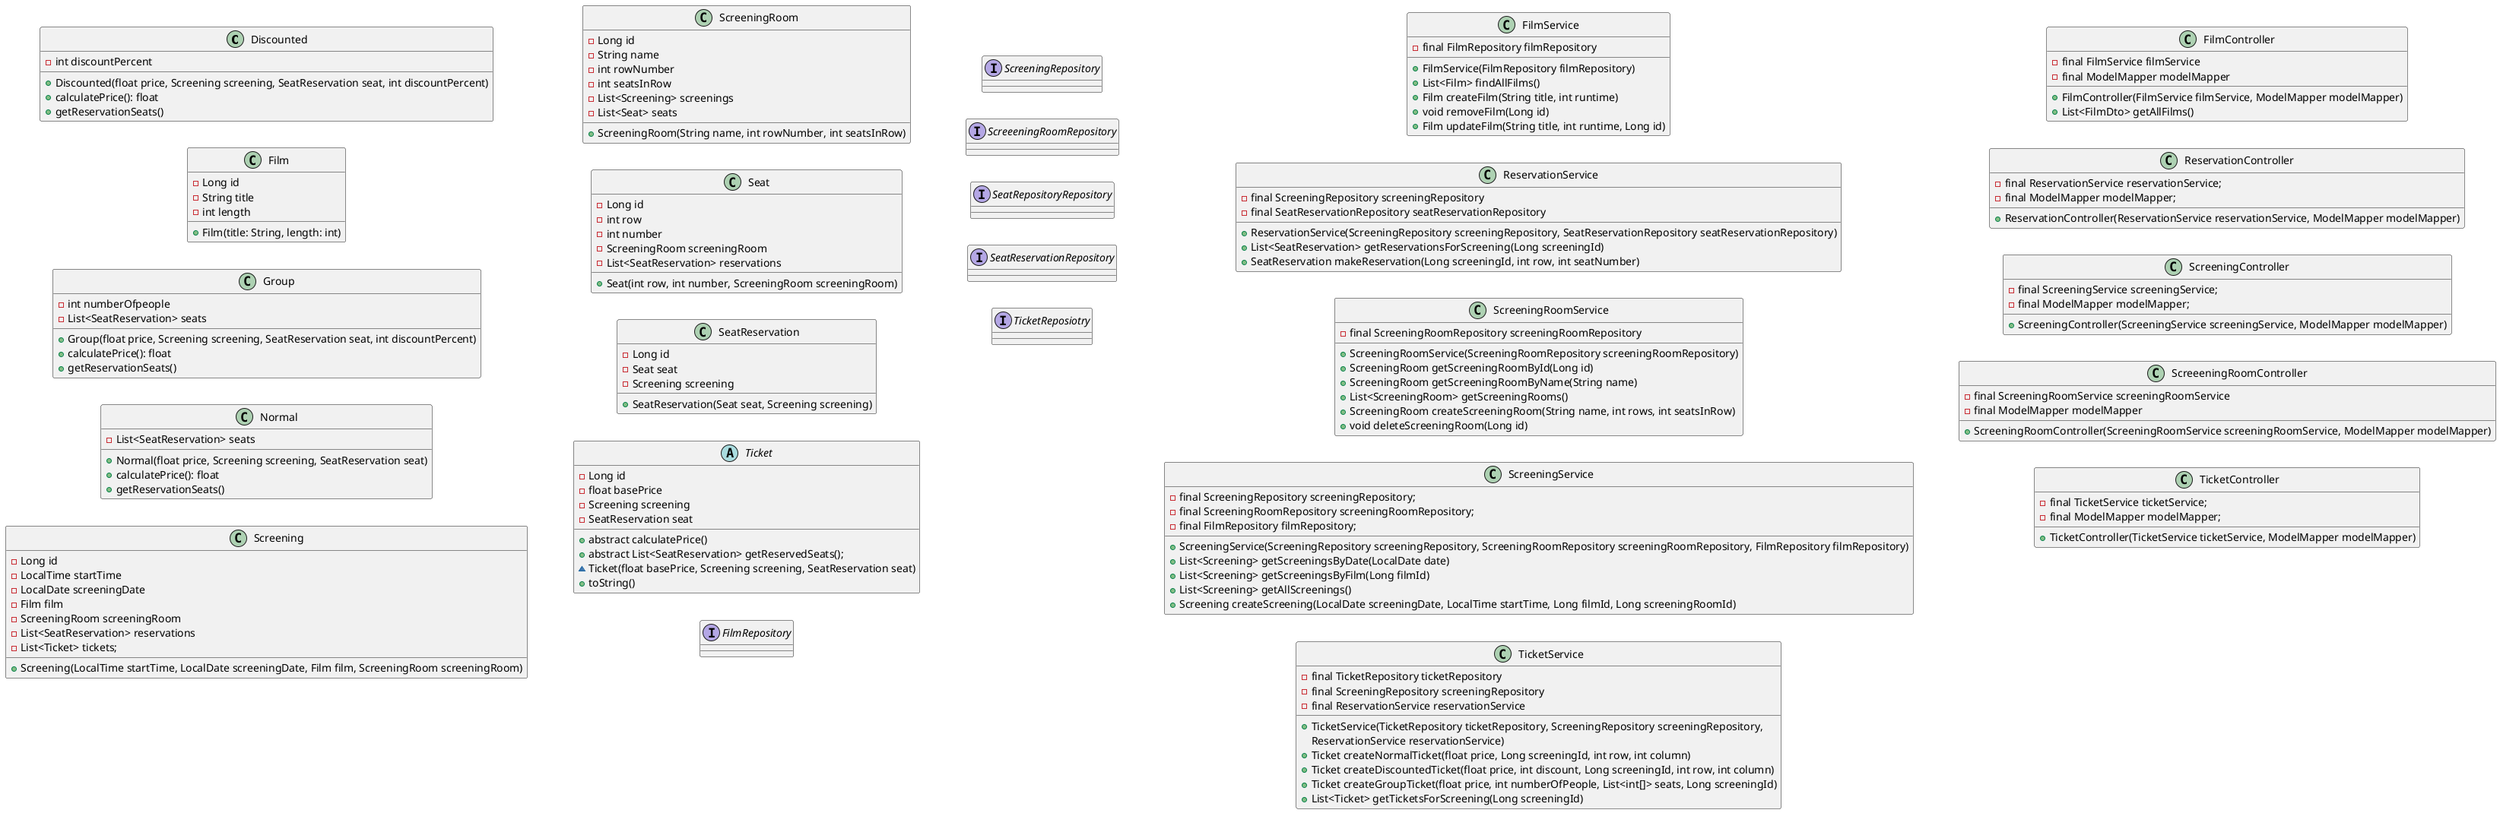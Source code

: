 @startuml classDiagram
left to right direction
class Discounted {
    -int discountPercent
    +Discounted(float price, Screening screening, SeatReservation seat, int discountPercent)
    +calculatePrice(): float
    +getReservationSeats()
}

class Film {
    -Long id
    -String title
    -int length
    +Film(title: String, length: int)
}

class Group {
    -int numberOfpeople
    -List<SeatReservation> seats
    +Group(float price, Screening screening, SeatReservation seat, int discountPercent)
    +calculatePrice(): float
    +getReservationSeats()
}

class Normal {
    -List<SeatReservation> seats
    +Normal(float price, Screening screening, SeatReservation seat)
    +calculatePrice(): float
    +getReservationSeats()
}

class Screening{
    -Long id
    -LocalTime startTime
    -LocalDate screeningDate
    -Film film
    -ScreeningRoom screeningRoom
    -List<SeatReservation> reservations
    -List<Ticket> tickets;
    +Screening(LocalTime startTime, LocalDate screeningDate, Film film, ScreeningRoom screeningRoom)
}

class ScreeningRoom{
    -Long id
    -String name
    -int rowNumber
    -int seatsInRow
    -List<Screening> screenings
    -List<Seat> seats
    +ScreeningRoom(String name, int rowNumber, int seatsInRow)
}

class Seat {
    -Long id
    -int row
    -int number
    -ScreeningRoom screeningRoom
    -List<SeatReservation> reservations
    +Seat(int row, int number, ScreeningRoom screeningRoom)
}

class SeatReservation {
    -Long id
    -Seat seat
    -Screening screening
    +SeatReservation(Seat seat, Screening screening)
}

abstract class Ticket {
    -Long id
    -float basePrice
    -Screening screening
    -SeatReservation seat
    +abstract calculatePrice()
    +abstract List<SeatReservation> getReservedSeats();
    ~Ticket(float basePrice, Screening screening, SeatReservation seat)
    +toString()
}

interface FilmRepository 
interface ScreeningRepository
interface ScreeeningRoomRepository
interface SeatRepositoryRepository
interface SeatReservationRepository
interface TicketReposiotry

class FilmService {
    -final FilmRepository filmRepository
    +FilmService(FilmRepository filmRepository)
    +List<Film> findAllFilms()
    +Film createFilm(String title, int runtime)
    +void removeFilm(Long id)
    +Film updateFilm(String title, int runtime, Long id)
}

class ReservationService {
    -final ScreeningRepository screeningRepository
    -final SeatReservationRepository seatReservationRepository
    +ReservationService(ScreeningRepository screeningRepository, SeatReservationRepository seatReservationRepository)
    +List<SeatReservation> getReservationsForScreening(Long screeningId)
    +SeatReservation makeReservation(Long screeningId, int row, int seatNumber) 
}

class ScreeningRoomService {
    -final ScreeningRoomRepository screeningRoomRepository
    +ScreeningRoomService(ScreeningRoomRepository screeningRoomRepository)
    +ScreeningRoom getScreeningRoomById(Long id)
    +ScreeningRoom getScreeningRoomByName(String name)
    +List<ScreeningRoom> getScreeningRooms()
    +ScreeningRoom createScreeningRoom(String name, int rows, int seatsInRow)
    +void deleteScreeningRoom(Long id)
}

class ScreeningService {
    -final ScreeningRepository screeningRepository;
    -final ScreeningRoomRepository screeningRoomRepository;
    -final FilmRepository filmRepository;
    +ScreeningService(ScreeningRepository screeningRepository, ScreeningRoomRepository screeningRoomRepository, FilmRepository filmRepository)
    +List<Screening> getScreeningsByDate(LocalDate date)
    +List<Screening> getScreeningsByFilm(Long filmId)
    +List<Screening> getAllScreenings()
    +Screening createScreening(LocalDate screeningDate, LocalTime startTime, Long filmId, Long screeningRoomId)
}

class TicketService {
    -final TicketRepository ticketRepository
    -final ScreeningRepository screeningRepository
    -final ReservationService reservationService
    +TicketService(TicketRepository ticketRepository, ScreeningRepository screeningRepository,
                         ReservationService reservationService)
    +Ticket createNormalTicket(float price, Long screeningId, int row, int column)
    +Ticket createDiscountedTicket(float price, int discount, Long screeningId, int row, int column)
    +Ticket createGroupTicket(float price, int numberOfPeople, List<int[]> seats, Long screeningId)
    +List<Ticket> getTicketsForScreening(Long screeningId)
}

class FilmController {
    -final FilmService filmService
    -final ModelMapper modelMapper
    +FilmController(FilmService filmService, ModelMapper modelMapper)
    +List<FilmDto> getAllFilms()
}

class ReservationController {
    -final ReservationService reservationService;
    -final ModelMapper modelMapper;
    +ReservationController(ReservationService reservationService, ModelMapper modelMapper)
}

class ScreeningController {
    -final ScreeningService screeningService;
    -final ModelMapper modelMapper;
    +ScreeningController(ScreeningService screeningService, ModelMapper modelMapper)
}

class ScreeeningRoomController {
    -final ScreeningRoomService screeningRoomService
    -final ModelMapper modelMapper
    +ScreeningRoomController(ScreeningRoomService screeningRoomService, ModelMapper modelMapper)
}
class TicketController {
    -final TicketService ticketService;
    -final ModelMapper modelMapper;
    +TicketController(TicketService ticketService, ModelMapper modelMapper)
}

@enduml